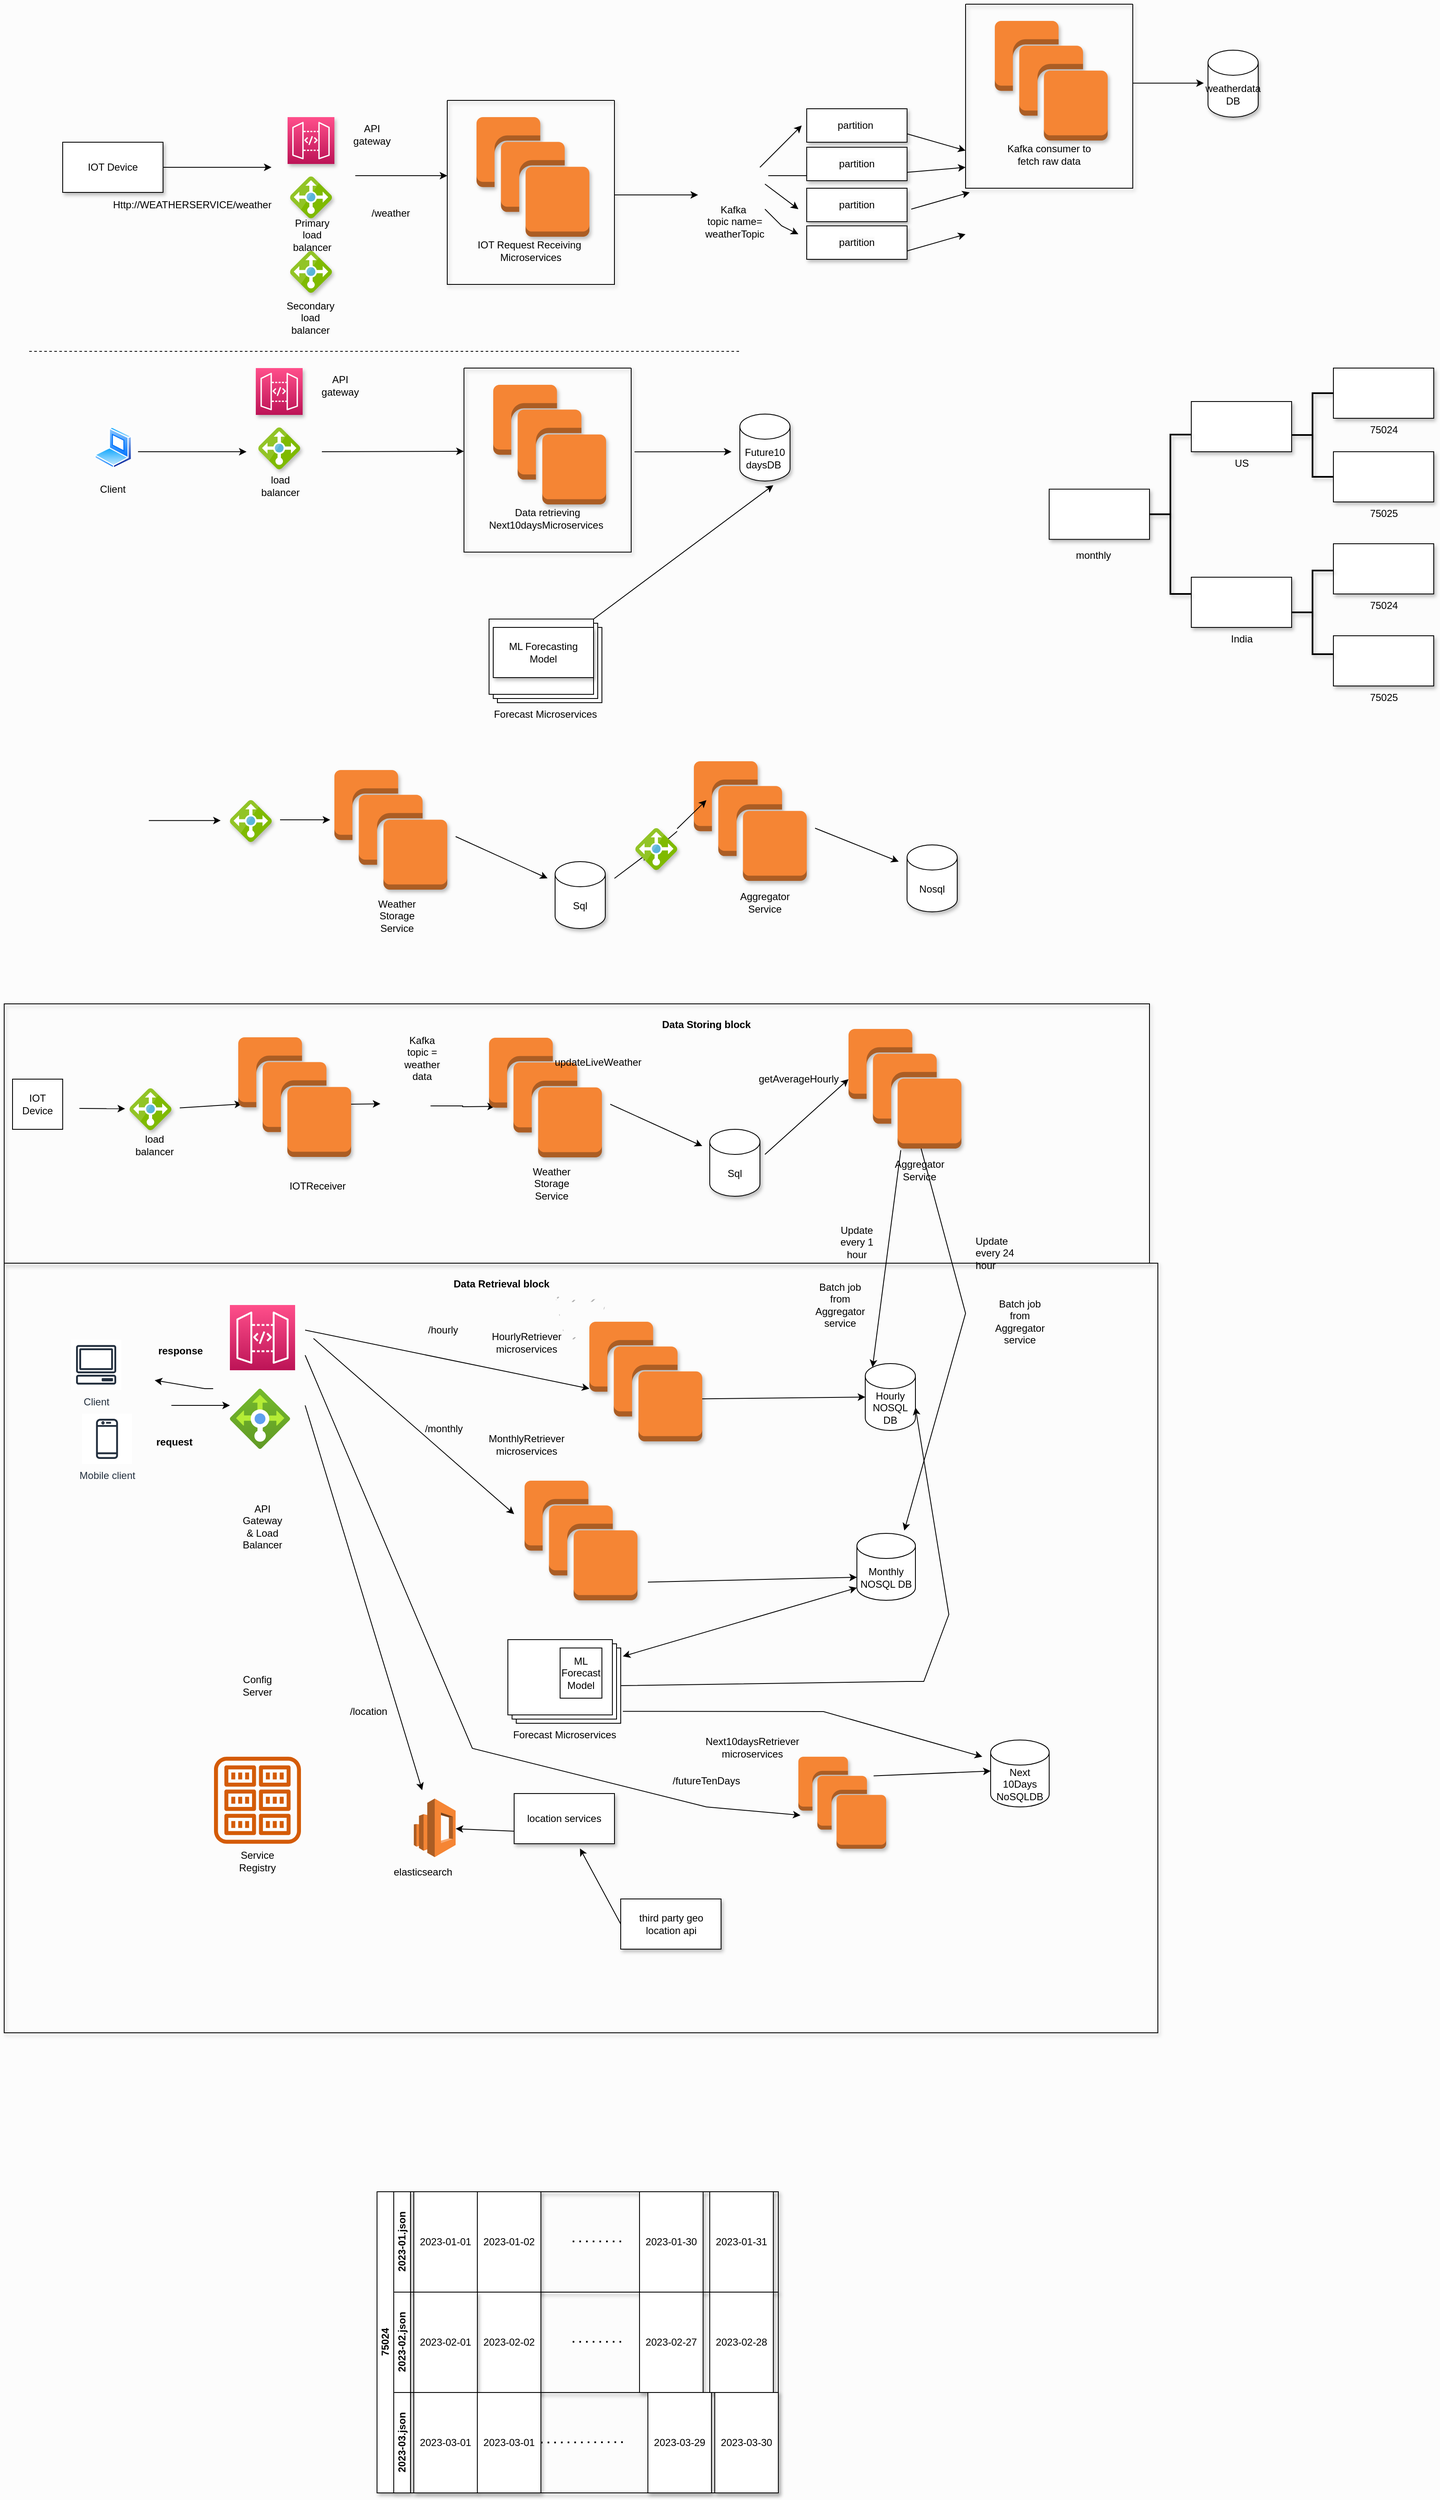 <mxfile version="20.8.5" type="github">
  <diagram id="Kw15r4TOTY1G-d9ZtBIo" name="Page-1">
    <mxGraphModel dx="2761" dy="3425" grid="1" gridSize="10" guides="1" tooltips="1" connect="1" arrows="1" fold="1" page="1" pageScale="1" pageWidth="850" pageHeight="1100" background="#fcfcfc" math="0" shadow="0">
      <root>
        <mxCell id="0" />
        <mxCell id="1" parent="0" />
        <mxCell id="KuOpHxnXDrvOaoRnEafy-1" value="IOT Device" style="rounded=0;whiteSpace=wrap;html=1;" parent="1" vertex="1">
          <mxGeometry x="-110" y="70" width="60" height="60" as="geometry" />
        </mxCell>
        <mxCell id="KuOpHxnXDrvOaoRnEafy-50" value="" style="endArrow=classic;html=1;rounded=0;" parent="1" edge="1">
          <mxGeometry width="50" height="50" relative="1" as="geometry">
            <mxPoint x="290" y="100" as="sourcePoint" />
            <mxPoint x="330" y="99.5" as="targetPoint" />
          </mxGeometry>
        </mxCell>
        <mxCell id="KuOpHxnXDrvOaoRnEafy-248" style="edgeStyle=orthogonalEdgeStyle;rounded=0;orthogonalLoop=1;jettySize=auto;html=1;exitX=1;exitY=0.5;exitDx=0;exitDy=0;entryX=-0.033;entryY=0.51;entryDx=0;entryDy=0;entryPerimeter=0;" parent="1" source="KuOpHxnXDrvOaoRnEafy-244" edge="1">
          <mxGeometry relative="1" as="geometry">
            <mxPoint x="467.03" y="102.5" as="targetPoint" />
          </mxGeometry>
        </mxCell>
        <mxCell id="KuOpHxnXDrvOaoRnEafy-244" value="" style="shape=image;verticalLabelPosition=bottom;verticalAlign=top;imageAspect=0;image=https://upload.wikimedia.org/wikipedia/commons/0/0a/Apache_kafka-icon.svg" parent="1" vertex="1">
          <mxGeometry x="326" y="70" width="64" height="64" as="geometry" />
        </mxCell>
        <mxCell id="KuOpHxnXDrvOaoRnEafy-262" value="Kafka topic = weather data" style="text;strokeColor=none;align=center;fillColor=none;html=1;verticalAlign=middle;whiteSpace=wrap;rounded=0;" parent="1" vertex="1">
          <mxGeometry x="350" y="30" width="60" height="30" as="geometry" />
        </mxCell>
        <mxCell id="KuOpHxnXDrvOaoRnEafy-266" value="" style="sketch=0;outlineConnect=0;fontColor=#232F3E;gradientColor=none;fillColor=#D45B07;strokeColor=none;dashed=0;verticalLabelPosition=bottom;verticalAlign=top;align=center;html=1;fontSize=12;fontStyle=0;aspect=fixed;pointerEvents=1;shape=mxgraph.aws4.registry;" parent="1" vertex="1">
          <mxGeometry x="131" y="880" width="104" height="104" as="geometry" />
        </mxCell>
        <mxCell id="KuOpHxnXDrvOaoRnEafy-269" value="Service Registry" style="text;strokeColor=none;align=center;fillColor=none;html=1;verticalAlign=middle;whiteSpace=wrap;rounded=0;" parent="1" vertex="1">
          <mxGeometry x="153" y="990" width="60" height="30" as="geometry" />
        </mxCell>
        <mxCell id="KuOpHxnXDrvOaoRnEafy-270" value="Forecast Microservices" style="verticalLabelPosition=bottom;verticalAlign=top;html=1;shape=mxgraph.basic.layered_rect;dx=10;outlineConnect=0;whiteSpace=wrap;" parent="1" vertex="1">
          <mxGeometry x="482.5" y="740" width="135" height="100" as="geometry" />
        </mxCell>
        <mxCell id="XCIv-vj_64Qr0VUHYi34-30" style="edgeStyle=orthogonalEdgeStyle;rounded=0;orthogonalLoop=1;jettySize=auto;html=1;" edge="1" parent="1">
          <mxGeometry relative="1" as="geometry">
            <mxPoint x="940" y="270" as="targetPoint" />
            <mxPoint x="940" y="270" as="sourcePoint" />
          </mxGeometry>
        </mxCell>
        <mxCell id="KuOpHxnXDrvOaoRnEafy-276" value="ML Forecast Model" style="rounded=0;whiteSpace=wrap;html=1;" parent="1" vertex="1">
          <mxGeometry x="545" y="750" width="50" height="60" as="geometry" />
        </mxCell>
        <mxCell id="KuOpHxnXDrvOaoRnEafy-382" value="" style="outlineConnect=0;dashed=0;verticalLabelPosition=bottom;verticalAlign=top;align=center;html=1;shape=mxgraph.aws3.elasticsearch_service;fillColor=#F58534;gradientColor=none;" parent="1" vertex="1">
          <mxGeometry x="370" y="930" width="50" height="70" as="geometry" />
        </mxCell>
        <mxCell id="KuOpHxnXDrvOaoRnEafy-383" value="elasticsearch" style="text;html=1;strokeColor=none;fillColor=none;align=center;verticalAlign=middle;whiteSpace=wrap;rounded=0;" parent="1" vertex="1">
          <mxGeometry x="326" y="1000" width="110" height="35.5" as="geometry" />
        </mxCell>
        <mxCell id="XCIv-vj_64Qr0VUHYi34-4" value="" style="endArrow=classic;html=1;rounded=0;exitX=0;exitY=0.75;exitDx=0;exitDy=0;" edge="1" parent="1" source="XCIv-vj_64Qr0VUHYi34-163" target="KuOpHxnXDrvOaoRnEafy-382">
          <mxGeometry width="50" height="50" relative="1" as="geometry">
            <mxPoint x="860" y="670" as="sourcePoint" />
            <mxPoint x="570" y="470" as="targetPoint" />
          </mxGeometry>
        </mxCell>
        <mxCell id="XCIv-vj_64Qr0VUHYi34-10" value="Mobile client" style="sketch=0;outlineConnect=0;fontColor=#232F3E;gradientColor=none;strokeColor=#232F3E;fillColor=#ffffff;dashed=0;verticalLabelPosition=bottom;verticalAlign=top;align=center;html=1;fontSize=12;fontStyle=0;aspect=fixed;shape=mxgraph.aws4.resourceIcon;resIcon=mxgraph.aws4.mobile_client;" vertex="1" parent="1">
          <mxGeometry x="-27" y="470" width="60" height="60" as="geometry" />
        </mxCell>
        <mxCell id="XCIv-vj_64Qr0VUHYi34-11" value="Client" style="sketch=0;outlineConnect=0;fontColor=#232F3E;gradientColor=none;strokeColor=#232F3E;fillColor=#ffffff;dashed=0;verticalLabelPosition=bottom;verticalAlign=top;align=center;html=1;fontSize=12;fontStyle=0;aspect=fixed;shape=mxgraph.aws4.resourceIcon;resIcon=mxgraph.aws4.client;" vertex="1" parent="1">
          <mxGeometry x="-40" y="381.5" width="60" height="60" as="geometry" />
        </mxCell>
        <mxCell id="XCIv-vj_64Qr0VUHYi34-14" value="" style="endArrow=classic;html=1;rounded=0;" edge="1" parent="1">
          <mxGeometry width="50" height="50" relative="1" as="geometry">
            <mxPoint x="80" y="460" as="sourcePoint" />
            <mxPoint x="150" y="460" as="targetPoint" />
            <Array as="points" />
          </mxGeometry>
        </mxCell>
        <mxCell id="XCIv-vj_64Qr0VUHYi34-21" value="" style="group" vertex="1" connectable="0" parent="1">
          <mxGeometry x="150" y="340" width="78" height="320" as="geometry" />
        </mxCell>
        <mxCell id="XCIv-vj_64Qr0VUHYi34-15" value="" style="group" vertex="1" connectable="0" parent="XCIv-vj_64Qr0VUHYi34-21">
          <mxGeometry width="78" height="172" as="geometry" />
        </mxCell>
        <mxCell id="KuOpHxnXDrvOaoRnEafy-257" value="" style="aspect=fixed;html=1;points=[];align=center;image;fontSize=12;image=img/lib/azure2/networking/Load_Balancers.svg;" parent="XCIv-vj_64Qr0VUHYi34-15" vertex="1">
          <mxGeometry y="100" width="72" height="72" as="geometry" />
        </mxCell>
        <mxCell id="KuOpHxnXDrvOaoRnEafy-281" value="" style="sketch=0;points=[[0,0,0],[0.25,0,0],[0.5,0,0],[0.75,0,0],[1,0,0],[0,1,0],[0.25,1,0],[0.5,1,0],[0.75,1,0],[1,1,0],[0,0.25,0],[0,0.5,0],[0,0.75,0],[1,0.25,0],[1,0.5,0],[1,0.75,0]];outlineConnect=0;fontColor=#232F3E;gradientColor=#FF4F8B;gradientDirection=north;fillColor=#BC1356;strokeColor=#ffffff;dashed=0;verticalLabelPosition=bottom;verticalAlign=top;align=center;html=1;fontSize=12;fontStyle=0;aspect=fixed;shape=mxgraph.aws4.resourceIcon;resIcon=mxgraph.aws4.api_gateway;" parent="XCIv-vj_64Qr0VUHYi34-15" vertex="1">
          <mxGeometry width="78" height="78" as="geometry" />
        </mxCell>
        <mxCell id="XCIv-vj_64Qr0VUHYi34-18" value="API Gateway &amp;amp; Load Balancer" style="text;html=1;strokeColor=none;fillColor=none;align=center;verticalAlign=middle;whiteSpace=wrap;rounded=0;fillStyle=hatch;opacity=0;" vertex="1" parent="XCIv-vj_64Qr0VUHYi34-21">
          <mxGeometry x="9" y="210" width="60" height="110" as="geometry" />
        </mxCell>
        <mxCell id="XCIv-vj_64Qr0VUHYi34-24" value="" style="group" vertex="1" connectable="0" parent="1">
          <mxGeometry x="138" y="690" width="90" height="120" as="geometry" />
        </mxCell>
        <mxCell id="KuOpHxnXDrvOaoRnEafy-264" value="" style="shape=image;html=1;verticalAlign=top;verticalLabelPosition=bottom;labelBackgroundColor=#ffffff;imageAspect=0;aspect=fixed;image=https://cdn2.iconfinder.com/data/icons/gnomeicontheme/48x48/apps/gnome-server-config.png" parent="XCIv-vj_64Qr0VUHYi34-24" vertex="1">
          <mxGeometry width="90" height="90" as="geometry" />
        </mxCell>
        <mxCell id="KuOpHxnXDrvOaoRnEafy-265" value="Config Server" style="text;strokeColor=none;align=center;fillColor=none;html=1;verticalAlign=middle;whiteSpace=wrap;rounded=0;" parent="XCIv-vj_64Qr0VUHYi34-24" vertex="1">
          <mxGeometry x="15" y="90" width="60" height="30" as="geometry" />
        </mxCell>
        <mxCell id="XCIv-vj_64Qr0VUHYi34-31" value="" style="endArrow=classic;html=1;rounded=0;exitX=0;exitY=0;exitDx=5;exitDy=65;exitPerimeter=0;entryX=0.145;entryY=0;entryDx=0;entryDy=4.35;entryPerimeter=0;" edge="1" parent="1" target="XCIv-vj_64Qr0VUHYi34-191">
          <mxGeometry width="50" height="50" relative="1" as="geometry">
            <mxPoint x="952.5" y="155" as="sourcePoint" />
            <mxPoint x="887.5" y="410" as="targetPoint" />
            <Array as="points" />
          </mxGeometry>
        </mxCell>
        <mxCell id="XCIv-vj_64Qr0VUHYi34-32" value="" style="endArrow=classic;html=1;rounded=0;entryX=0;entryY=0.5;entryDx=0;entryDy=0;entryPerimeter=0;exitX=0;exitY=0;exitDx=100;exitDy=22.5;exitPerimeter=0;" edge="1" parent="1">
          <mxGeometry width="50" height="50" relative="1" as="geometry">
            <mxPoint x="685" y="452.5" as="sourcePoint" />
            <mxPoint x="910" y="450" as="targetPoint" />
            <Array as="points" />
          </mxGeometry>
        </mxCell>
        <mxCell id="XCIv-vj_64Qr0VUHYi34-39" value="" style="endArrow=classic;html=1;rounded=0;" edge="1" parent="1">
          <mxGeometry width="50" height="50" relative="1" as="geometry">
            <mxPoint x="240" y="370" as="sourcePoint" />
            <mxPoint x="580" y="440" as="targetPoint" />
          </mxGeometry>
        </mxCell>
        <mxCell id="XCIv-vj_64Qr0VUHYi34-41" value="" style="endArrow=classic;html=1;rounded=0;" edge="1" parent="1">
          <mxGeometry width="50" height="50" relative="1" as="geometry">
            <mxPoint x="240" y="460" as="sourcePoint" />
            <mxPoint x="380" y="920" as="targetPoint" />
          </mxGeometry>
        </mxCell>
        <mxCell id="XCIv-vj_64Qr0VUHYi34-47" value="" style="outlineConnect=0;dashed=0;verticalLabelPosition=bottom;verticalAlign=top;align=center;html=1;shape=mxgraph.aws3.bucket;fillColor=#E05243;gradientColor=none;fillStyle=hatch;opacity=0;" vertex="1" parent="1">
          <mxGeometry x="540" y="320" width="60" height="61.5" as="geometry" />
        </mxCell>
        <mxCell id="XCIv-vj_64Qr0VUHYi34-54" value="IOT Device" style="rounded=0;whiteSpace=wrap;html=1;shadow=1;sketch=0;fillStyle=solid;" vertex="1" parent="1">
          <mxGeometry x="-50" y="-1050" width="120" height="60" as="geometry" />
        </mxCell>
        <mxCell id="XCIv-vj_64Qr0VUHYi34-55" value="" style="endArrow=classic;html=1;rounded=0;exitX=1;exitY=0.5;exitDx=0;exitDy=0;entryX=0.333;entryY=0.087;entryDx=0;entryDy=0;entryPerimeter=0;" edge="1" parent="1" source="XCIv-vj_64Qr0VUHYi34-54">
          <mxGeometry width="50" height="50" relative="1" as="geometry">
            <mxPoint x="480" y="-740" as="sourcePoint" />
            <mxPoint x="199.77" y="-1019.97" as="targetPoint" />
          </mxGeometry>
        </mxCell>
        <mxCell id="XCIv-vj_64Qr0VUHYi34-63" value="" style="endArrow=classic;html=1;rounded=0;" edge="1" parent="1">
          <mxGeometry width="50" height="50" relative="1" as="geometry">
            <mxPoint x="300" y="-1010" as="sourcePoint" />
            <mxPoint x="410" y="-1010" as="targetPoint" />
            <Array as="points" />
          </mxGeometry>
        </mxCell>
        <mxCell id="XCIv-vj_64Qr0VUHYi34-66" value="" style="swimlane;startSize=0;shadow=1;sketch=0;fillStyle=solid;fillColor=#FFFFFF;" vertex="1" parent="1">
          <mxGeometry x="410" y="-1100" width="200" height="220" as="geometry">
            <mxRectangle x="410" y="-1100" width="50" height="40" as="alternateBounds" />
          </mxGeometry>
        </mxCell>
        <mxCell id="XCIv-vj_64Qr0VUHYi34-72" value="" style="outlineConnect=0;dashed=0;verticalLabelPosition=bottom;verticalAlign=top;align=center;html=1;shape=mxgraph.aws3.instances;fillColor=#F58534;gradientColor=none;shadow=1;sketch=0;fillStyle=solid;" vertex="1" parent="XCIv-vj_64Qr0VUHYi34-66">
          <mxGeometry x="35" y="20" width="135" height="143" as="geometry" />
        </mxCell>
        <mxCell id="XCIv-vj_64Qr0VUHYi34-73" value="IOT Request Receiving&amp;nbsp;&lt;br&gt;Microservices" style="text;html=1;strokeColor=none;fillColor=none;align=center;verticalAlign=middle;whiteSpace=wrap;rounded=0;shadow=1;sketch=0;fillStyle=solid;" vertex="1" parent="XCIv-vj_64Qr0VUHYi34-66">
          <mxGeometry x="35" y="140" width="130" height="80" as="geometry" />
        </mxCell>
        <mxCell id="XCIv-vj_64Qr0VUHYi34-69" value="Http://WEATHERSERVICE/weather" style="text;html=1;strokeColor=none;fillColor=none;align=center;verticalAlign=middle;whiteSpace=wrap;rounded=0;shadow=1;sketch=0;fillStyle=solid;" vertex="1" parent="1">
          <mxGeometry x="10" y="-990" width="190" height="30" as="geometry" />
        </mxCell>
        <mxCell id="XCIv-vj_64Qr0VUHYi34-70" value="/weather" style="text;html=1;strokeColor=none;fillColor=none;align=center;verticalAlign=middle;whiteSpace=wrap;rounded=0;shadow=1;sketch=0;fillStyle=solid;" vertex="1" parent="1">
          <mxGeometry x="275" y="-980" width="135" height="30" as="geometry" />
        </mxCell>
        <mxCell id="XCIv-vj_64Qr0VUHYi34-71" value="" style="endArrow=none;dashed=1;html=1;rounded=0;" edge="1" parent="1">
          <mxGeometry width="50" height="50" relative="1" as="geometry">
            <mxPoint x="-90" y="-800" as="sourcePoint" />
            <mxPoint x="760" y="-800" as="targetPoint" />
          </mxGeometry>
        </mxCell>
        <mxCell id="XCIv-vj_64Qr0VUHYi34-74" value="" style="aspect=fixed;perimeter=ellipsePerimeter;html=1;align=center;shadow=0;dashed=0;spacingTop=3;image;image=img/lib/active_directory/laptop_client.svg;sketch=0;fillStyle=solid;fillColor=#FFFFFF;" vertex="1" parent="1">
          <mxGeometry x="-12" y="-710" width="45" height="50" as="geometry" />
        </mxCell>
        <mxCell id="XCIv-vj_64Qr0VUHYi34-75" value="Client" style="text;html=1;strokeColor=none;fillColor=none;align=center;verticalAlign=middle;whiteSpace=wrap;rounded=0;shadow=1;sketch=0;fillStyle=solid;" vertex="1" parent="1">
          <mxGeometry x="-20" y="-650" width="60" height="30" as="geometry" />
        </mxCell>
        <mxCell id="XCIv-vj_64Qr0VUHYi34-76" value="" style="endArrow=classic;html=1;rounded=0;exitX=1;exitY=0.5;exitDx=0;exitDy=0;entryX=0.333;entryY=0.087;entryDx=0;entryDy=0;entryPerimeter=0;" edge="1" parent="1">
          <mxGeometry width="50" height="50" relative="1" as="geometry">
            <mxPoint x="40.11" y="-680" as="sourcePoint" />
            <mxPoint x="169.88" y="-679.97" as="targetPoint" />
          </mxGeometry>
        </mxCell>
        <mxCell id="XCIv-vj_64Qr0VUHYi34-78" value="" style="endArrow=classic;html=1;rounded=0;entryX=0.333;entryY=0.087;entryDx=0;entryDy=0;entryPerimeter=0;" edge="1" parent="1">
          <mxGeometry width="50" height="50" relative="1" as="geometry">
            <mxPoint x="260" y="-680" as="sourcePoint" />
            <mxPoint x="429.77" y="-680.47" as="targetPoint" />
          </mxGeometry>
        </mxCell>
        <mxCell id="XCIv-vj_64Qr0VUHYi34-79" value="" style="shape=image;verticalLabelPosition=bottom;verticalAlign=top;imageAspect=0;image=https://upload.wikimedia.org/wikipedia/commons/0/0a/Apache_kafka-icon.svg;shadow=1;sketch=0;fillStyle=solid;fillColor=#FFFFFF;" vertex="1" parent="1">
          <mxGeometry x="720" y="-1044" width="64" height="64" as="geometry" />
        </mxCell>
        <mxCell id="XCIv-vj_64Qr0VUHYi34-80" value="" style="endArrow=classic;html=1;rounded=0;" edge="1" parent="1">
          <mxGeometry width="50" height="50" relative="1" as="geometry">
            <mxPoint x="610" y="-987" as="sourcePoint" />
            <mxPoint x="710" y="-987" as="targetPoint" />
          </mxGeometry>
        </mxCell>
        <mxCell id="XCIv-vj_64Qr0VUHYi34-81" value="Kafka&amp;nbsp;&lt;br&gt;topic name= weatherTopic" style="text;html=1;strokeColor=none;fillColor=none;align=center;verticalAlign=middle;whiteSpace=wrap;rounded=0;shadow=1;sketch=0;fillStyle=solid;" vertex="1" parent="1">
          <mxGeometry x="724" y="-970" width="60" height="30" as="geometry" />
        </mxCell>
        <mxCell id="XCIv-vj_64Qr0VUHYi34-82" value="" style="endArrow=classic;html=1;rounded=0;" edge="1" parent="1">
          <mxGeometry width="50" height="50" relative="1" as="geometry">
            <mxPoint x="784" y="-1020" as="sourcePoint" />
            <mxPoint x="834" y="-1070" as="targetPoint" />
          </mxGeometry>
        </mxCell>
        <mxCell id="XCIv-vj_64Qr0VUHYi34-84" value="" style="endArrow=classic;html=1;rounded=0;" edge="1" parent="1">
          <mxGeometry width="50" height="50" relative="1" as="geometry">
            <mxPoint x="794" y="-1010" as="sourcePoint" />
            <mxPoint x="850" y="-1010" as="targetPoint" />
          </mxGeometry>
        </mxCell>
        <mxCell id="XCIv-vj_64Qr0VUHYi34-85" value="" style="endArrow=classic;html=1;rounded=0;" edge="1" parent="1">
          <mxGeometry width="50" height="50" relative="1" as="geometry">
            <mxPoint x="790" y="-1000" as="sourcePoint" />
            <mxPoint x="830" y="-970" as="targetPoint" />
          </mxGeometry>
        </mxCell>
        <mxCell id="XCIv-vj_64Qr0VUHYi34-86" value="" style="endArrow=classic;html=1;rounded=0;" edge="1" parent="1">
          <mxGeometry width="50" height="50" relative="1" as="geometry">
            <mxPoint x="790" y="-970" as="sourcePoint" />
            <mxPoint x="830" y="-940" as="targetPoint" />
            <Array as="points">
              <mxPoint x="810" y="-950" />
            </Array>
          </mxGeometry>
        </mxCell>
        <mxCell id="XCIv-vj_64Qr0VUHYi34-87" value="partition&amp;nbsp;" style="rounded=0;whiteSpace=wrap;html=1;shadow=1;sketch=0;fillStyle=solid;fillColor=#FFFFFF;" vertex="1" parent="1">
          <mxGeometry x="840" y="-1090" width="120" height="40" as="geometry" />
        </mxCell>
        <mxCell id="XCIv-vj_64Qr0VUHYi34-88" value="&lt;meta charset=&quot;utf-8&quot;&gt;&lt;span style=&quot;color: rgb(0, 0, 0); font-family: Helvetica; font-size: 12px; font-style: normal; font-variant-ligatures: normal; font-variant-caps: normal; font-weight: 400; letter-spacing: normal; orphans: 2; text-align: center; text-indent: 0px; text-transform: none; widows: 2; word-spacing: 0px; -webkit-text-stroke-width: 0px; background-color: rgb(251, 251, 251); text-decoration-thickness: initial; text-decoration-style: initial; text-decoration-color: initial; float: none; display: inline !important;&quot;&gt;partition&lt;/span&gt;" style="rounded=0;whiteSpace=wrap;html=1;shadow=1;sketch=0;fillStyle=solid;fillColor=#FFFFFF;" vertex="1" parent="1">
          <mxGeometry x="840" y="-1044" width="120" height="40" as="geometry" />
        </mxCell>
        <mxCell id="XCIv-vj_64Qr0VUHYi34-89" value="&lt;meta charset=&quot;utf-8&quot;&gt;&lt;span style=&quot;color: rgb(0, 0, 0); font-family: Helvetica; font-size: 12px; font-style: normal; font-variant-ligatures: normal; font-variant-caps: normal; font-weight: 400; letter-spacing: normal; orphans: 2; text-align: center; text-indent: 0px; text-transform: none; widows: 2; word-spacing: 0px; -webkit-text-stroke-width: 0px; background-color: rgb(251, 251, 251); text-decoration-thickness: initial; text-decoration-style: initial; text-decoration-color: initial; float: none; display: inline !important;&quot;&gt;partition&lt;/span&gt;" style="rounded=0;whiteSpace=wrap;html=1;shadow=1;sketch=0;fillStyle=solid;fillColor=#FFFFFF;" vertex="1" parent="1">
          <mxGeometry x="840" y="-995" width="120" height="40" as="geometry" />
        </mxCell>
        <mxCell id="XCIv-vj_64Qr0VUHYi34-90" value="&lt;meta charset=&quot;utf-8&quot;&gt;&lt;span style=&quot;color: rgb(0, 0, 0); font-family: Helvetica; font-size: 12px; font-style: normal; font-variant-ligatures: normal; font-variant-caps: normal; font-weight: 400; letter-spacing: normal; orphans: 2; text-align: center; text-indent: 0px; text-transform: none; widows: 2; word-spacing: 0px; -webkit-text-stroke-width: 0px; background-color: rgb(251, 251, 251); text-decoration-thickness: initial; text-decoration-style: initial; text-decoration-color: initial; float: none; display: inline !important;&quot;&gt;partition&lt;/span&gt;" style="rounded=0;whiteSpace=wrap;html=1;shadow=1;sketch=0;fillStyle=solid;fillColor=#FFFFFF;" vertex="1" parent="1">
          <mxGeometry x="840" y="-950" width="120" height="40" as="geometry" />
        </mxCell>
        <mxCell id="XCIv-vj_64Qr0VUHYi34-91" value="" style="endArrow=classic;html=1;rounded=0;" edge="1" parent="1">
          <mxGeometry width="50" height="50" relative="1" as="geometry">
            <mxPoint x="960" y="-1060" as="sourcePoint" />
            <mxPoint x="1030" y="-1040" as="targetPoint" />
          </mxGeometry>
        </mxCell>
        <mxCell id="XCIv-vj_64Qr0VUHYi34-92" value="" style="endArrow=classic;html=1;rounded=0;" edge="1" parent="1">
          <mxGeometry width="50" height="50" relative="1" as="geometry">
            <mxPoint x="960" y="-920" as="sourcePoint" />
            <mxPoint x="1030" y="-940" as="targetPoint" />
          </mxGeometry>
        </mxCell>
        <mxCell id="XCIv-vj_64Qr0VUHYi34-93" value="" style="endArrow=classic;html=1;rounded=0;" edge="1" parent="1">
          <mxGeometry width="50" height="50" relative="1" as="geometry">
            <mxPoint x="965" y="-970" as="sourcePoint" />
            <mxPoint x="1035" y="-990" as="targetPoint" />
          </mxGeometry>
        </mxCell>
        <mxCell id="XCIv-vj_64Qr0VUHYi34-94" value="" style="endArrow=classic;html=1;rounded=0;" edge="1" parent="1">
          <mxGeometry width="50" height="50" relative="1" as="geometry">
            <mxPoint x="960" y="-1014" as="sourcePoint" />
            <mxPoint x="1030" y="-1020" as="targetPoint" />
          </mxGeometry>
        </mxCell>
        <mxCell id="XCIv-vj_64Qr0VUHYi34-96" value="" style="endArrow=classic;html=1;rounded=0;" edge="1" parent="1">
          <mxGeometry width="50" height="50" relative="1" as="geometry">
            <mxPoint x="1230" y="-1120.67" as="sourcePoint" />
            <mxPoint x="1315" y="-1120.67" as="targetPoint" />
          </mxGeometry>
        </mxCell>
        <mxCell id="XCIv-vj_64Qr0VUHYi34-97" value="weatherdata DB" style="shape=cylinder3;whiteSpace=wrap;html=1;boundedLbl=1;backgroundOutline=1;size=15;shadow=1;sketch=0;fillStyle=solid;fillColor=#FFFFFF;" vertex="1" parent="1">
          <mxGeometry x="1320" y="-1160" width="60" height="80" as="geometry" />
        </mxCell>
        <mxCell id="XCIv-vj_64Qr0VUHYi34-99" value="" style="swimlane;startSize=0;shadow=1;sketch=0;fillStyle=solid;fillColor=#FFFFFF;" vertex="1" parent="1">
          <mxGeometry x="1030" y="-1215" width="200" height="220" as="geometry">
            <mxRectangle x="410" y="-1100" width="50" height="40" as="alternateBounds" />
          </mxGeometry>
        </mxCell>
        <mxCell id="XCIv-vj_64Qr0VUHYi34-100" value="" style="outlineConnect=0;dashed=0;verticalLabelPosition=bottom;verticalAlign=top;align=center;html=1;shape=mxgraph.aws3.instances;fillColor=#F58534;gradientColor=none;shadow=1;sketch=0;fillStyle=solid;" vertex="1" parent="XCIv-vj_64Qr0VUHYi34-99">
          <mxGeometry x="35" y="20" width="135" height="143" as="geometry" />
        </mxCell>
        <mxCell id="XCIv-vj_64Qr0VUHYi34-101" value="Kafka consumer to fetch raw data" style="text;html=1;strokeColor=none;fillColor=none;align=center;verticalAlign=middle;whiteSpace=wrap;rounded=0;shadow=1;sketch=0;fillStyle=solid;" vertex="1" parent="XCIv-vj_64Qr0VUHYi34-99">
          <mxGeometry x="35" y="140" width="130" height="80" as="geometry" />
        </mxCell>
        <mxCell id="XCIv-vj_64Qr0VUHYi34-106" value="" style="swimlane;startSize=0;shadow=1;sketch=0;fillStyle=solid;fillColor=#FFFFFF;" vertex="1" parent="1">
          <mxGeometry x="430" y="-780" width="200" height="220" as="geometry">
            <mxRectangle x="410" y="-1100" width="50" height="40" as="alternateBounds" />
          </mxGeometry>
        </mxCell>
        <mxCell id="XCIv-vj_64Qr0VUHYi34-107" value="" style="outlineConnect=0;dashed=0;verticalLabelPosition=bottom;verticalAlign=top;align=center;html=1;shape=mxgraph.aws3.instances;fillColor=#F58534;gradientColor=none;shadow=1;sketch=0;fillStyle=solid;" vertex="1" parent="XCIv-vj_64Qr0VUHYi34-106">
          <mxGeometry x="35" y="20" width="135" height="143" as="geometry" />
        </mxCell>
        <mxCell id="XCIv-vj_64Qr0VUHYi34-108" value="Data retrieving Next10daysMicroservices&amp;nbsp;" style="text;html=1;strokeColor=none;fillColor=none;align=center;verticalAlign=middle;whiteSpace=wrap;rounded=0;shadow=1;sketch=0;fillStyle=solid;" vertex="1" parent="XCIv-vj_64Qr0VUHYi34-106">
          <mxGeometry x="35" y="140" width="130" height="80" as="geometry" />
        </mxCell>
        <mxCell id="XCIv-vj_64Qr0VUHYi34-120" value="" style="group" vertex="1" connectable="0" parent="1">
          <mxGeometry x="218" y="-1080" width="132" height="259" as="geometry" />
        </mxCell>
        <mxCell id="XCIv-vj_64Qr0VUHYi34-114" value="" style="sketch=0;aspect=fixed;html=1;points=[];align=center;image;fontSize=12;image=img/lib/mscae/Load_Balancer_feature.svg;shadow=1;fillStyle=solid;fillColor=#FFFFFF;" vertex="1" parent="XCIv-vj_64Qr0VUHYi34-120">
          <mxGeometry x="4" y="71" width="50" height="50" as="geometry" />
        </mxCell>
        <mxCell id="XCIv-vj_64Qr0VUHYi34-115" value="" style="sketch=0;aspect=fixed;html=1;points=[];align=center;image;fontSize=12;image=img/lib/mscae/Load_Balancer_feature.svg;shadow=1;fillStyle=solid;fillColor=#FFFFFF;" vertex="1" parent="XCIv-vj_64Qr0VUHYi34-120">
          <mxGeometry x="4" y="160" width="50" height="50" as="geometry" />
        </mxCell>
        <mxCell id="XCIv-vj_64Qr0VUHYi34-116" value="Primary load balancer" style="text;html=1;strokeColor=none;fillColor=none;align=center;verticalAlign=middle;whiteSpace=wrap;rounded=0;shadow=1;sketch=0;fillStyle=solid;" vertex="1" parent="XCIv-vj_64Qr0VUHYi34-120">
          <mxGeometry x="2" y="121" width="57" height="39" as="geometry" />
        </mxCell>
        <mxCell id="XCIv-vj_64Qr0VUHYi34-117" value="Secondary load balancer" style="text;html=1;strokeColor=none;fillColor=none;align=center;verticalAlign=middle;whiteSpace=wrap;rounded=0;shadow=1;sketch=0;fillStyle=solid;" vertex="1" parent="XCIv-vj_64Qr0VUHYi34-120">
          <mxGeometry y="220" width="57" height="39" as="geometry" />
        </mxCell>
        <mxCell id="XCIv-vj_64Qr0VUHYi34-118" value="" style="sketch=0;points=[[0,0,0],[0.25,0,0],[0.5,0,0],[0.75,0,0],[1,0,0],[0,1,0],[0.25,1,0],[0.5,1,0],[0.75,1,0],[1,1,0],[0,0.25,0],[0,0.5,0],[0,0.75,0],[1,0.25,0],[1,0.5,0],[1,0.75,0]];outlineConnect=0;fontColor=#232F3E;gradientColor=#FF4F8B;gradientDirection=north;fillColor=#BC1356;strokeColor=#ffffff;dashed=0;verticalLabelPosition=bottom;verticalAlign=top;align=center;html=1;fontSize=12;fontStyle=0;aspect=fixed;shape=mxgraph.aws4.resourceIcon;resIcon=mxgraph.aws4.api_gateway;shadow=1;fillStyle=solid;" vertex="1" parent="XCIv-vj_64Qr0VUHYi34-120">
          <mxGeometry x="1" width="56" height="56" as="geometry" />
        </mxCell>
        <mxCell id="XCIv-vj_64Qr0VUHYi34-119" value="API gateway" style="text;html=1;strokeColor=none;fillColor=none;align=center;verticalAlign=middle;whiteSpace=wrap;rounded=0;shadow=1;sketch=0;fillStyle=solid;" vertex="1" parent="XCIv-vj_64Qr0VUHYi34-120">
          <mxGeometry x="72" y="6" width="60" height="30" as="geometry" />
        </mxCell>
        <mxCell id="XCIv-vj_64Qr0VUHYi34-122" value="" style="group" vertex="1" connectable="0" parent="1">
          <mxGeometry x="180" y="-780" width="132" height="259" as="geometry" />
        </mxCell>
        <mxCell id="XCIv-vj_64Qr0VUHYi34-123" value="" style="sketch=0;aspect=fixed;html=1;points=[];align=center;image;fontSize=12;image=img/lib/mscae/Load_Balancer_feature.svg;shadow=1;fillStyle=solid;fillColor=#FFFFFF;" vertex="1" parent="XCIv-vj_64Qr0VUHYi34-122">
          <mxGeometry x="4" y="71" width="50" height="50" as="geometry" />
        </mxCell>
        <mxCell id="XCIv-vj_64Qr0VUHYi34-125" value="load balancer" style="text;html=1;strokeColor=none;fillColor=none;align=center;verticalAlign=middle;whiteSpace=wrap;rounded=0;shadow=1;sketch=0;fillStyle=solid;" vertex="1" parent="XCIv-vj_64Qr0VUHYi34-122">
          <mxGeometry x="2" y="121" width="57" height="39" as="geometry" />
        </mxCell>
        <mxCell id="XCIv-vj_64Qr0VUHYi34-127" value="" style="sketch=0;points=[[0,0,0],[0.25,0,0],[0.5,0,0],[0.75,0,0],[1,0,0],[0,1,0],[0.25,1,0],[0.5,1,0],[0.75,1,0],[1,1,0],[0,0.25,0],[0,0.5,0],[0,0.75,0],[1,0.25,0],[1,0.5,0],[1,0.75,0]];outlineConnect=0;fontColor=#232F3E;gradientColor=#FF4F8B;gradientDirection=north;fillColor=#BC1356;strokeColor=#ffffff;dashed=0;verticalLabelPosition=bottom;verticalAlign=top;align=center;html=1;fontSize=12;fontStyle=0;aspect=fixed;shape=mxgraph.aws4.resourceIcon;resIcon=mxgraph.aws4.api_gateway;shadow=1;fillStyle=solid;" vertex="1" parent="XCIv-vj_64Qr0VUHYi34-122">
          <mxGeometry x="1" width="56" height="56" as="geometry" />
        </mxCell>
        <mxCell id="XCIv-vj_64Qr0VUHYi34-128" value="API gateway" style="text;html=1;strokeColor=none;fillColor=none;align=center;verticalAlign=middle;whiteSpace=wrap;rounded=0;shadow=1;sketch=0;fillStyle=solid;" vertex="1" parent="XCIv-vj_64Qr0VUHYi34-122">
          <mxGeometry x="72" y="6" width="60" height="30" as="geometry" />
        </mxCell>
        <mxCell id="XCIv-vj_64Qr0VUHYi34-130" value="" style="endArrow=classic;html=1;rounded=0;exitX=1.02;exitY=0.455;exitDx=0;exitDy=0;exitPerimeter=0;" edge="1" parent="1" source="XCIv-vj_64Qr0VUHYi34-106">
          <mxGeometry width="50" height="50" relative="1" as="geometry">
            <mxPoint x="610" y="-760" as="sourcePoint" />
            <mxPoint x="750" y="-680" as="targetPoint" />
            <Array as="points">
              <mxPoint x="720" y="-680" />
            </Array>
          </mxGeometry>
        </mxCell>
        <mxCell id="XCIv-vj_64Qr0VUHYi34-133" value="Future10 daysDB&amp;nbsp;" style="shape=cylinder3;whiteSpace=wrap;html=1;boundedLbl=1;backgroundOutline=1;size=15;shadow=1;sketch=0;fillStyle=solid;fillColor=#FFFFFF;" vertex="1" parent="1">
          <mxGeometry x="760" y="-725" width="60" height="80" as="geometry" />
        </mxCell>
        <mxCell id="XCIv-vj_64Qr0VUHYi34-145" value="US" style="verticalLabelPosition=bottom;verticalAlign=top;html=1;shape=mxgraph.basic.rect;fillColor2=none;strokeWidth=1;size=20;indent=5;shadow=1;sketch=0;fillStyle=solid;fillColor=#FFFFFF;" vertex="1" parent="1">
          <mxGeometry x="1300" y="-740" width="120" height="60" as="geometry" />
        </mxCell>
        <mxCell id="XCIv-vj_64Qr0VUHYi34-147" value="" style="sketch=0;aspect=fixed;html=1;points=[];align=center;image;fontSize=12;image=img/lib/mscae/Load_Balancer_feature.svg;shadow=1;fillStyle=solid;fillColor=#FFFFFF;" vertex="1" parent="1">
          <mxGeometry x="150" y="-263.5" width="50" height="50" as="geometry" />
        </mxCell>
        <mxCell id="XCIv-vj_64Qr0VUHYi34-158" value="" style="strokeWidth=2;html=1;shape=mxgraph.flowchart.annotation_2;align=left;labelPosition=right;pointerEvents=1;shadow=1;sketch=0;fillStyle=solid;fillColor=#FFFFFF;" vertex="1" parent="1">
          <mxGeometry x="1420" y="-750" width="50" height="100" as="geometry" />
        </mxCell>
        <mxCell id="XCIv-vj_64Qr0VUHYi34-159" value="75024" style="verticalLabelPosition=bottom;verticalAlign=top;html=1;shape=mxgraph.basic.rect;fillColor2=none;strokeWidth=1;size=20;indent=5;shadow=1;sketch=0;fillStyle=solid;fillColor=#FFFFFF;" vertex="1" parent="1">
          <mxGeometry x="1470" y="-780" width="120" height="60" as="geometry" />
        </mxCell>
        <mxCell id="XCIv-vj_64Qr0VUHYi34-160" value="75025" style="verticalLabelPosition=bottom;verticalAlign=top;html=1;shape=mxgraph.basic.rect;fillColor2=none;strokeWidth=1;size=20;indent=5;shadow=1;sketch=0;fillStyle=solid;fillColor=#FFFFFF;" vertex="1" parent="1">
          <mxGeometry x="1470" y="-680" width="120" height="60" as="geometry" />
        </mxCell>
        <mxCell id="XCIv-vj_64Qr0VUHYi34-161" value="" style="endArrow=classic;html=1;rounded=0;entryX=0.656;entryY=1.094;entryDx=0;entryDy=0;exitX=0;exitY=0.5;exitDx=0;exitDy=0;entryPerimeter=0;" edge="1" parent="1" source="XCIv-vj_64Qr0VUHYi34-162" target="XCIv-vj_64Qr0VUHYi34-163">
          <mxGeometry width="50" height="50" relative="1" as="geometry">
            <mxPoint x="1110" y="658" as="sourcePoint" />
            <mxPoint x="1010" y="665" as="targetPoint" />
            <Array as="points" />
          </mxGeometry>
        </mxCell>
        <mxCell id="XCIv-vj_64Qr0VUHYi34-162" value="third party geo location api" style="rounded=0;whiteSpace=wrap;html=1;shadow=1;sketch=0;fillStyle=solid;fillColor=#FFFFFF;" vertex="1" parent="1">
          <mxGeometry x="617.5" y="1050" width="120" height="60" as="geometry" />
        </mxCell>
        <mxCell id="XCIv-vj_64Qr0VUHYi34-163" value="location services" style="rounded=0;whiteSpace=wrap;html=1;shadow=1;sketch=0;fillStyle=solid;fillColor=#FFFFFF;" vertex="1" parent="1">
          <mxGeometry x="490" y="924" width="120" height="60" as="geometry" />
        </mxCell>
        <mxCell id="XCIv-vj_64Qr0VUHYi34-165" value="" style="shape=image;verticalLabelPosition=bottom;verticalAlign=top;imageAspect=0;image=https://upload.wikimedia.org/wikipedia/commons/0/0a/Apache_kafka-icon.svg;shadow=1;sketch=0;fillStyle=solid;fillColor=#FFFFFF;" vertex="1" parent="1">
          <mxGeometry x="-20" y="-270.5" width="64" height="64" as="geometry" />
        </mxCell>
        <mxCell id="XCIv-vj_64Qr0VUHYi34-171" value="" style="endArrow=classic;html=1;rounded=0;" edge="1" parent="1">
          <mxGeometry width="50" height="50" relative="1" as="geometry">
            <mxPoint x="610" y="-170" as="sourcePoint" />
            <mxPoint x="650" y="-200" as="targetPoint" />
          </mxGeometry>
        </mxCell>
        <mxCell id="XCIv-vj_64Qr0VUHYi34-172" value="" style="endArrow=classic;html=1;rounded=0;" edge="1" parent="1">
          <mxGeometry width="50" height="50" relative="1" as="geometry">
            <mxPoint x="53" y="-239.17" as="sourcePoint" />
            <mxPoint x="139" y="-239.17" as="targetPoint" />
          </mxGeometry>
        </mxCell>
        <mxCell id="XCIv-vj_64Qr0VUHYi34-177" value="" style="endArrow=classic;html=1;rounded=0;" edge="1" parent="1">
          <mxGeometry width="50" height="50" relative="1" as="geometry">
            <mxPoint x="210" y="-240" as="sourcePoint" />
            <mxPoint x="270" y="-240" as="targetPoint" />
          </mxGeometry>
        </mxCell>
        <mxCell id="XCIv-vj_64Qr0VUHYi34-180" value="" style="endArrow=none;html=1;rounded=0;" edge="1" parent="1" target="XCIv-vj_64Qr0VUHYi34-178">
          <mxGeometry width="50" height="50" relative="1" as="geometry">
            <mxPoint x="670" y="-213.5" as="sourcePoint" />
            <mxPoint x="720" y="-263.5" as="targetPoint" />
          </mxGeometry>
        </mxCell>
        <mxCell id="XCIv-vj_64Qr0VUHYi34-181" value="India" style="verticalLabelPosition=bottom;verticalAlign=top;html=1;shape=mxgraph.basic.rect;fillColor2=none;strokeWidth=1;size=20;indent=5;shadow=1;sketch=0;fillStyle=solid;fillColor=#FFFFFF;" vertex="1" parent="1">
          <mxGeometry x="1300" y="-530" width="120" height="60" as="geometry" />
        </mxCell>
        <mxCell id="XCIv-vj_64Qr0VUHYi34-182" value="75024" style="verticalLabelPosition=bottom;verticalAlign=top;html=1;shape=mxgraph.basic.rect;fillColor2=none;strokeWidth=1;size=20;indent=5;shadow=1;sketch=0;fillStyle=solid;fillColor=#FFFFFF;" vertex="1" parent="1">
          <mxGeometry x="1470" y="-570" width="120" height="60" as="geometry" />
        </mxCell>
        <mxCell id="XCIv-vj_64Qr0VUHYi34-183" value="75025" style="verticalLabelPosition=bottom;verticalAlign=top;html=1;shape=mxgraph.basic.rect;fillColor2=none;strokeWidth=1;size=20;indent=5;shadow=1;sketch=0;fillStyle=solid;fillColor=#FFFFFF;" vertex="1" parent="1">
          <mxGeometry x="1470" y="-460" width="120" height="60" as="geometry" />
        </mxCell>
        <mxCell id="XCIv-vj_64Qr0VUHYi34-184" value="" style="strokeWidth=2;html=1;shape=mxgraph.flowchart.annotation_2;align=left;labelPosition=right;pointerEvents=1;shadow=1;sketch=0;fillStyle=solid;fillColor=#FFFFFF;" vertex="1" parent="1">
          <mxGeometry x="1420" y="-538" width="50" height="100" as="geometry" />
        </mxCell>
        <mxCell id="XCIv-vj_64Qr0VUHYi34-185" value="" style="rounded=0;whiteSpace=wrap;html=1;shadow=1;sketch=0;fillStyle=solid;fillColor=#FFFFFF;" vertex="1" parent="1">
          <mxGeometry x="1130" y="-635.25" width="120" height="60" as="geometry" />
        </mxCell>
        <mxCell id="XCIv-vj_64Qr0VUHYi34-186" value="" style="strokeWidth=2;html=1;shape=mxgraph.flowchart.annotation_2;align=left;labelPosition=right;pointerEvents=1;shadow=1;sketch=0;fillStyle=solid;fillColor=#FFFFFF;" vertex="1" parent="1">
          <mxGeometry x="1250" y="-700.5" width="50" height="190.5" as="geometry" />
        </mxCell>
        <mxCell id="XCIv-vj_64Qr0VUHYi34-187" value="&lt;div style=&quot;text-align: center;&quot;&gt;monthly&lt;/div&gt;" style="text;whiteSpace=wrap;html=1;" vertex="1" parent="1">
          <mxGeometry x="1160" y="-570" width="70" height="40" as="geometry" />
        </mxCell>
        <mxCell id="XCIv-vj_64Qr0VUHYi34-191" value="Hourly NOSQL DB" style="shape=cylinder3;whiteSpace=wrap;html=1;boundedLbl=1;backgroundOutline=1;size=15;" vertex="1" parent="1">
          <mxGeometry x="910" y="410" width="60" height="80" as="geometry" />
        </mxCell>
        <mxCell id="XCIv-vj_64Qr0VUHYi34-192" value="" style="endArrow=classic;html=1;rounded=0;entryX=0.81;entryY=-0.042;entryDx=0;entryDy=0;entryPerimeter=0;" edge="1" parent="1" source="XCIv-vj_64Qr0VUHYi34-215" target="XCIv-vj_64Qr0VUHYi34-193">
          <mxGeometry width="50" height="50" relative="1" as="geometry">
            <mxPoint x="1057.5" y="226.5" as="sourcePoint" />
            <mxPoint x="1030" y="636.5" as="targetPoint" />
            <Array as="points">
              <mxPoint x="1030" y="350" />
            </Array>
          </mxGeometry>
        </mxCell>
        <mxCell id="XCIv-vj_64Qr0VUHYi34-193" value="Monthly NOSQL DB" style="shape=cylinder3;whiteSpace=wrap;html=1;boundedLbl=1;backgroundOutline=1;size=15;" vertex="1" parent="1">
          <mxGeometry x="900" y="613" width="70" height="80" as="geometry" />
        </mxCell>
        <mxCell id="XCIv-vj_64Qr0VUHYi34-195" value="" style="endArrow=classic;html=1;rounded=0;exitX=0;exitY=0;exitDx=100;exitDy=22.5;exitPerimeter=0;entryX=0;entryY=0;entryDx=0;entryDy=52.5;entryPerimeter=0;" edge="1" parent="1" target="XCIv-vj_64Qr0VUHYi34-193">
          <mxGeometry width="50" height="50" relative="1" as="geometry">
            <mxPoint x="650" y="671.25" as="sourcePoint" />
            <mxPoint x="760" y="670" as="targetPoint" />
            <Array as="points" />
          </mxGeometry>
        </mxCell>
        <mxCell id="XCIv-vj_64Qr0VUHYi34-196" value="" style="endArrow=classic;html=1;rounded=0;" edge="1" parent="1">
          <mxGeometry width="50" height="50" relative="1" as="geometry">
            <mxPoint x="250" y="380" as="sourcePoint" />
            <mxPoint x="490" y="590" as="targetPoint" />
            <Array as="points" />
          </mxGeometry>
        </mxCell>
        <mxCell id="XCIv-vj_64Qr0VUHYi34-197" value="" style="endArrow=classic;html=1;rounded=0;entryX=1;entryY=0;entryDx=0;entryDy=52.5;entryPerimeter=0;exitX=0;exitY=0;exitDx=135;exitDy=55;exitPerimeter=0;" edge="1" parent="1" source="KuOpHxnXDrvOaoRnEafy-270" target="XCIv-vj_64Qr0VUHYi34-191">
          <mxGeometry width="50" height="50" relative="1" as="geometry">
            <mxPoint x="647.5" y="841.667" as="sourcePoint" />
            <mxPoint x="1160" y="602.5" as="targetPoint" />
            <Array as="points">
              <mxPoint x="960" y="790" />
              <mxPoint x="980" y="790" />
              <mxPoint x="1010" y="710" />
            </Array>
          </mxGeometry>
        </mxCell>
        <mxCell id="XCIv-vj_64Qr0VUHYi34-199" value="" style="group" vertex="1" connectable="0" parent="1">
          <mxGeometry x="275" y="-310" width="745" height="200" as="geometry" />
        </mxCell>
        <mxCell id="XCIv-vj_64Qr0VUHYi34-166" value="" style="outlineConnect=0;dashed=0;verticalLabelPosition=bottom;verticalAlign=top;align=center;html=1;shape=mxgraph.aws3.instances;fillColor=#F58534;gradientColor=none;shadow=1;sketch=0;fillStyle=solid;" vertex="1" parent="XCIv-vj_64Qr0VUHYi34-199">
          <mxGeometry y="10.5" width="135" height="143" as="geometry" />
        </mxCell>
        <mxCell id="XCIv-vj_64Qr0VUHYi34-167" value="Sql" style="shape=cylinder3;whiteSpace=wrap;html=1;boundedLbl=1;backgroundOutline=1;size=15;shadow=1;sketch=0;fillStyle=solid;fillColor=#FFFFFF;" vertex="1" parent="XCIv-vj_64Qr0VUHYi34-199">
          <mxGeometry x="264" y="120" width="60" height="80" as="geometry" />
        </mxCell>
        <mxCell id="XCIv-vj_64Qr0VUHYi34-168" value="" style="endArrow=classic;html=1;rounded=0;" edge="1" parent="XCIv-vj_64Qr0VUHYi34-199">
          <mxGeometry width="50" height="50" relative="1" as="geometry">
            <mxPoint x="145" y="90" as="sourcePoint" />
            <mxPoint x="255" y="140" as="targetPoint" />
          </mxGeometry>
        </mxCell>
        <mxCell id="XCIv-vj_64Qr0VUHYi34-169" value="" style="outlineConnect=0;dashed=0;verticalLabelPosition=bottom;verticalAlign=top;align=center;html=1;shape=mxgraph.aws3.instances;fillColor=#F58534;gradientColor=none;shadow=1;sketch=0;fillStyle=solid;" vertex="1" parent="XCIv-vj_64Qr0VUHYi34-199">
          <mxGeometry x="430" width="135" height="143" as="geometry" />
        </mxCell>
        <mxCell id="XCIv-vj_64Qr0VUHYi34-173" value="Nosql" style="shape=cylinder3;whiteSpace=wrap;html=1;boundedLbl=1;backgroundOutline=1;size=15;shadow=1;sketch=0;fillStyle=solid;fillColor=#FFFFFF;" vertex="1" parent="XCIv-vj_64Qr0VUHYi34-199">
          <mxGeometry x="685" y="100" width="60" height="80" as="geometry" />
        </mxCell>
        <mxCell id="XCIv-vj_64Qr0VUHYi34-174" value="" style="endArrow=classic;html=1;rounded=0;" edge="1" parent="XCIv-vj_64Qr0VUHYi34-199">
          <mxGeometry width="50" height="50" relative="1" as="geometry">
            <mxPoint x="575" y="80" as="sourcePoint" />
            <mxPoint x="675" y="120" as="targetPoint" />
          </mxGeometry>
        </mxCell>
        <mxCell id="XCIv-vj_64Qr0VUHYi34-175" value="Aggregator Service" style="text;html=1;strokeColor=none;fillColor=none;align=center;verticalAlign=middle;whiteSpace=wrap;rounded=0;shadow=1;sketch=0;fillStyle=solid;" vertex="1" parent="XCIv-vj_64Qr0VUHYi34-199">
          <mxGeometry x="485" y="153.5" width="60" height="30" as="geometry" />
        </mxCell>
        <mxCell id="XCIv-vj_64Qr0VUHYi34-176" value="Weather&lt;br&gt;Storage&lt;br&gt;Service" style="text;html=1;strokeColor=none;fillColor=none;align=center;verticalAlign=middle;whiteSpace=wrap;rounded=0;shadow=1;sketch=0;fillStyle=solid;" vertex="1" parent="XCIv-vj_64Qr0VUHYi34-199">
          <mxGeometry x="45" y="170" width="60" height="30" as="geometry" />
        </mxCell>
        <mxCell id="XCIv-vj_64Qr0VUHYi34-179" value="" style="endArrow=classic;html=1;rounded=0;startArrow=none;" edge="1" parent="XCIv-vj_64Qr0VUHYi34-199" source="XCIv-vj_64Qr0VUHYi34-178">
          <mxGeometry width="50" height="50" relative="1" as="geometry">
            <mxPoint x="395" y="96.5" as="sourcePoint" />
            <mxPoint x="445" y="46.5" as="targetPoint" />
          </mxGeometry>
        </mxCell>
        <mxCell id="XCIv-vj_64Qr0VUHYi34-178" value="" style="sketch=0;aspect=fixed;html=1;points=[];align=center;image;fontSize=12;image=img/lib/mscae/Load_Balancer_feature.svg;shadow=1;fillStyle=solid;fillColor=#FFFFFF;" vertex="1" parent="XCIv-vj_64Qr0VUHYi34-199">
          <mxGeometry x="360" y="80" width="50" height="50" as="geometry" />
        </mxCell>
        <mxCell id="XCIv-vj_64Qr0VUHYi34-211" value="" style="group" vertex="1" connectable="0" parent="1">
          <mxGeometry x="460" y="10" width="745" height="200" as="geometry" />
        </mxCell>
        <mxCell id="XCIv-vj_64Qr0VUHYi34-212" value="" style="outlineConnect=0;dashed=0;verticalLabelPosition=bottom;verticalAlign=top;align=center;html=1;shape=mxgraph.aws3.instances;fillColor=#F58534;gradientColor=none;shadow=1;sketch=0;fillStyle=solid;" vertex="1" parent="XCIv-vj_64Qr0VUHYi34-211">
          <mxGeometry y="10.5" width="135" height="143" as="geometry" />
        </mxCell>
        <mxCell id="XCIv-vj_64Qr0VUHYi34-213" value="Sql" style="shape=cylinder3;whiteSpace=wrap;html=1;boundedLbl=1;backgroundOutline=1;size=15;shadow=1;sketch=0;fillStyle=solid;fillColor=#FFFFFF;" vertex="1" parent="XCIv-vj_64Qr0VUHYi34-211">
          <mxGeometry x="264" y="120" width="60" height="80" as="geometry" />
        </mxCell>
        <mxCell id="XCIv-vj_64Qr0VUHYi34-214" value="" style="endArrow=classic;html=1;rounded=0;" edge="1" parent="XCIv-vj_64Qr0VUHYi34-211">
          <mxGeometry width="50" height="50" relative="1" as="geometry">
            <mxPoint x="145" y="90" as="sourcePoint" />
            <mxPoint x="255" y="140" as="targetPoint" />
          </mxGeometry>
        </mxCell>
        <mxCell id="XCIv-vj_64Qr0VUHYi34-215" value="" style="outlineConnect=0;dashed=0;verticalLabelPosition=bottom;verticalAlign=top;align=center;html=1;shape=mxgraph.aws3.instances;fillColor=#F58534;gradientColor=none;shadow=1;sketch=0;fillStyle=solid;" vertex="1" parent="XCIv-vj_64Qr0VUHYi34-211">
          <mxGeometry x="430" width="135" height="143" as="geometry" />
        </mxCell>
        <mxCell id="XCIv-vj_64Qr0VUHYi34-218" value="Aggregator Service" style="text;html=1;strokeColor=none;fillColor=none;align=center;verticalAlign=middle;whiteSpace=wrap;rounded=0;shadow=1;sketch=0;fillStyle=solid;" vertex="1" parent="XCIv-vj_64Qr0VUHYi34-211">
          <mxGeometry x="485" y="153.5" width="60" height="30" as="geometry" />
        </mxCell>
        <mxCell id="XCIv-vj_64Qr0VUHYi34-219" value="Weather&lt;br&gt;Storage&lt;br&gt;Service" style="text;html=1;strokeColor=none;fillColor=none;align=center;verticalAlign=middle;whiteSpace=wrap;rounded=0;shadow=1;sketch=0;fillStyle=solid;" vertex="1" parent="XCIv-vj_64Qr0VUHYi34-211">
          <mxGeometry x="45" y="170" width="60" height="30" as="geometry" />
        </mxCell>
        <mxCell id="XCIv-vj_64Qr0VUHYi34-220" value="" style="endArrow=classic;html=1;rounded=0;startArrow=none;" edge="1" parent="XCIv-vj_64Qr0VUHYi34-211">
          <mxGeometry width="50" height="50" relative="1" as="geometry">
            <mxPoint x="330" y="150" as="sourcePoint" />
            <mxPoint x="430" y="60" as="targetPoint" />
          </mxGeometry>
        </mxCell>
        <mxCell id="XCIv-vj_64Qr0VUHYi34-296" value="&lt;span id=&quot;docs-internal-guid-a02db1e4-7fff-a0fe-06d9-aaf09a3ea479&quot;&gt;&lt;/span&gt;" style="text;html=1;align=center;verticalAlign=middle;resizable=0;points=[];autosize=1;strokeColor=none;fillColor=none;shadow=1;sketch=0;fillStyle=solid;" vertex="1" parent="XCIv-vj_64Qr0VUHYi34-211">
          <mxGeometry x="360" y="87" width="20" height="10" as="geometry" />
        </mxCell>
        <mxCell id="XCIv-vj_64Qr0VUHYi34-222" value="" style="outlineConnect=0;dashed=0;verticalLabelPosition=bottom;verticalAlign=top;align=center;html=1;shape=mxgraph.aws3.instances;fillColor=#F58534;gradientColor=none;shadow=1;sketch=0;fillStyle=solid;" vertex="1" parent="1">
          <mxGeometry x="580" y="360" width="135" height="143" as="geometry" />
        </mxCell>
        <mxCell id="XCIv-vj_64Qr0VUHYi34-223" value="" style="outlineConnect=0;dashed=0;verticalLabelPosition=bottom;verticalAlign=top;align=center;html=1;shape=mxgraph.aws3.instances;fillColor=#F58534;gradientColor=none;shadow=1;sketch=0;fillStyle=solid;" vertex="1" parent="1">
          <mxGeometry x="502.5" y="550" width="135" height="143" as="geometry" />
        </mxCell>
        <mxCell id="XCIv-vj_64Qr0VUHYi34-224" value="" style="outlineConnect=0;dashed=0;verticalLabelPosition=bottom;verticalAlign=top;align=center;html=1;shape=mxgraph.aws3.instances;fillColor=#F58534;gradientColor=none;shadow=1;sketch=0;fillStyle=solid;" vertex="1" parent="1">
          <mxGeometry x="830" y="880" width="105" height="110" as="geometry" />
        </mxCell>
        <mxCell id="XCIv-vj_64Qr0VUHYi34-226" value="&lt;br&gt;HourlyRetriever microservices" style="text;html=1;strokeColor=none;fillColor=none;align=center;verticalAlign=middle;whiteSpace=wrap;rounded=0;" vertex="1" parent="1">
          <mxGeometry x="449.5" y="360" width="110" height="35.5" as="geometry" />
        </mxCell>
        <mxCell id="XCIv-vj_64Qr0VUHYi34-227" value="&lt;br&gt;MonthlyRetriever microservices" style="text;html=1;strokeColor=none;fillColor=none;align=center;verticalAlign=middle;whiteSpace=wrap;rounded=0;" vertex="1" parent="1">
          <mxGeometry x="449.5" y="482.25" width="110" height="35.5" as="geometry" />
        </mxCell>
        <mxCell id="XCIv-vj_64Qr0VUHYi34-229" value="Next 10Days&lt;br&gt;NoSQLDB" style="shape=cylinder3;whiteSpace=wrap;html=1;boundedLbl=1;backgroundOutline=1;size=15;" vertex="1" parent="1">
          <mxGeometry x="1060" y="860" width="70" height="80" as="geometry" />
        </mxCell>
        <mxCell id="XCIv-vj_64Qr0VUHYi34-230" value="&amp;nbsp;&lt;br&gt;Next10daysRetriever microservices" style="text;html=1;strokeColor=none;fillColor=none;align=center;verticalAlign=middle;whiteSpace=wrap;rounded=0;" vertex="1" parent="1">
          <mxGeometry x="720" y="844.5" width="110" height="35.5" as="geometry" />
        </mxCell>
        <mxCell id="XCIv-vj_64Qr0VUHYi34-231" value="" style="endArrow=classic;html=1;rounded=0;exitX=0;exitY=0;exitDx=100;exitDy=22.5;exitPerimeter=0;" edge="1" parent="1">
          <mxGeometry width="50" height="50" relative="1" as="geometry">
            <mxPoint x="920" y="902.88" as="sourcePoint" />
            <mxPoint x="1060" y="897.13" as="targetPoint" />
            <Array as="points" />
          </mxGeometry>
        </mxCell>
        <mxCell id="XCIv-vj_64Qr0VUHYi34-232" value="" style="endArrow=classic;html=1;rounded=0;" edge="1" parent="1">
          <mxGeometry width="50" height="50" relative="1" as="geometry">
            <mxPoint x="240" y="400" as="sourcePoint" />
            <mxPoint x="832.5" y="950" as="targetPoint" />
            <Array as="points">
              <mxPoint x="440" y="870" />
              <mxPoint x="720" y="940" />
            </Array>
          </mxGeometry>
        </mxCell>
        <mxCell id="XCIv-vj_64Qr0VUHYi34-233" value="" style="endArrow=classic;html=1;rounded=0;exitX=0;exitY=0;exitDx=100;exitDy=22.5;exitPerimeter=0;" edge="1" parent="1">
          <mxGeometry width="50" height="50" relative="1" as="geometry">
            <mxPoint x="620" y="825.75" as="sourcePoint" />
            <mxPoint x="1050" y="880" as="targetPoint" />
            <Array as="points">
              <mxPoint x="860" y="826" />
            </Array>
          </mxGeometry>
        </mxCell>
        <mxCell id="XCIv-vj_64Qr0VUHYi34-234" value="Forecast Microservices" style="verticalLabelPosition=bottom;verticalAlign=top;html=1;shape=mxgraph.basic.layered_rect;dx=10;outlineConnect=0;whiteSpace=wrap;" vertex="1" parent="1">
          <mxGeometry x="460" y="-480" width="135" height="100" as="geometry" />
        </mxCell>
        <mxCell id="XCIv-vj_64Qr0VUHYi34-236" value="ML Forecasting Model" style="rounded=0;whiteSpace=wrap;html=1;shadow=1;sketch=0;fillStyle=solid;fillColor=#FFFFFF;" vertex="1" parent="1">
          <mxGeometry x="465" y="-470" width="120" height="60" as="geometry" />
        </mxCell>
        <mxCell id="XCIv-vj_64Qr0VUHYi34-237" value="" style="endArrow=classic;html=1;rounded=0;exitX=0;exitY=0;exitDx=125;exitDy=0;exitPerimeter=0;" edge="1" parent="1" source="XCIv-vj_64Qr0VUHYi34-234">
          <mxGeometry width="50" height="50" relative="1" as="geometry">
            <mxPoint x="590" y="-570" as="sourcePoint" />
            <mxPoint x="800" y="-640" as="targetPoint" />
          </mxGeometry>
        </mxCell>
        <mxCell id="XCIv-vj_64Qr0VUHYi34-239" value="" style="endArrow=classic;startArrow=classic;html=1;rounded=0;entryX=0;entryY=1;entryDx=0;entryDy=-15;entryPerimeter=0;" edge="1" parent="1" target="XCIv-vj_64Qr0VUHYi34-193">
          <mxGeometry width="50" height="50" relative="1" as="geometry">
            <mxPoint x="620" y="760" as="sourcePoint" />
            <mxPoint x="670" y="710" as="targetPoint" />
          </mxGeometry>
        </mxCell>
        <mxCell id="XCIv-vj_64Qr0VUHYi34-243" value="75024" style="swimlane;childLayout=stackLayout;resizeParent=1;resizeParentMax=0;horizontal=0;startSize=20;horizontalStack=0;html=1;shadow=1;sketch=0;fillStyle=solid;fillColor=#FFFFFF;" vertex="1" parent="1">
          <mxGeometry x="326" y="1400" width="480" height="360" as="geometry" />
        </mxCell>
        <mxCell id="XCIv-vj_64Qr0VUHYi34-244" value="2023-01.json" style="swimlane;startSize=20;horizontal=0;html=1;shadow=1;sketch=0;fillStyle=solid;fillColor=#FFFFFF;" vertex="1" parent="XCIv-vj_64Qr0VUHYi34-243">
          <mxGeometry x="20" width="460" height="120" as="geometry">
            <mxRectangle x="20" width="460" height="30" as="alternateBounds" />
          </mxGeometry>
        </mxCell>
        <mxCell id="XCIv-vj_64Qr0VUHYi34-240" value="2023-01-01" style="rounded=0;whiteSpace=wrap;html=1;shadow=1;sketch=0;fillStyle=solid;fillColor=#FFFFFF;" vertex="1" parent="XCIv-vj_64Qr0VUHYi34-244">
          <mxGeometry x="24" width="76" height="120" as="geometry" />
        </mxCell>
        <mxCell id="XCIv-vj_64Qr0VUHYi34-249" value="2023-01-31" style="rounded=0;whiteSpace=wrap;html=1;shadow=1;sketch=0;fillStyle=solid;fillColor=#FFFFFF;" vertex="1" parent="XCIv-vj_64Qr0VUHYi34-244">
          <mxGeometry x="378" width="76" height="120" as="geometry" />
        </mxCell>
        <mxCell id="XCIv-vj_64Qr0VUHYi34-248" value="2023-01-30" style="rounded=0;whiteSpace=wrap;html=1;shadow=1;sketch=0;fillStyle=solid;fillColor=#FFFFFF;" vertex="1" parent="XCIv-vj_64Qr0VUHYi34-244">
          <mxGeometry x="294" width="76" height="120" as="geometry" />
        </mxCell>
        <mxCell id="XCIv-vj_64Qr0VUHYi34-247" value="2023-01-02" style="rounded=0;whiteSpace=wrap;html=1;shadow=1;sketch=0;fillStyle=solid;fillColor=#FFFFFF;" vertex="1" parent="XCIv-vj_64Qr0VUHYi34-244">
          <mxGeometry x="100" width="76" height="120" as="geometry" />
        </mxCell>
        <mxCell id="XCIv-vj_64Qr0VUHYi34-250" value="" style="endArrow=none;dashed=1;html=1;dashPattern=1 3;strokeWidth=2;rounded=0;" edge="1" parent="XCIv-vj_64Qr0VUHYi34-244">
          <mxGeometry width="50" height="50" relative="1" as="geometry">
            <mxPoint x="214" y="59.33" as="sourcePoint" />
            <mxPoint x="274" y="59.33" as="targetPoint" />
          </mxGeometry>
        </mxCell>
        <mxCell id="XCIv-vj_64Qr0VUHYi34-245" value="2023-02.json" style="swimlane;startSize=20;horizontal=0;html=1;shadow=1;sketch=0;fillStyle=solid;fillColor=#FFFFFF;" vertex="1" parent="XCIv-vj_64Qr0VUHYi34-243">
          <mxGeometry x="20" y="120" width="460" height="120" as="geometry" />
        </mxCell>
        <mxCell id="XCIv-vj_64Qr0VUHYi34-252" value="2023-02-28" style="rounded=0;whiteSpace=wrap;html=1;shadow=1;sketch=0;fillStyle=solid;fillColor=#FFFFFF;" vertex="1" parent="XCIv-vj_64Qr0VUHYi34-245">
          <mxGeometry x="378" width="76" height="120" as="geometry" />
        </mxCell>
        <mxCell id="XCIv-vj_64Qr0VUHYi34-253" value="2023-02-27" style="rounded=0;whiteSpace=wrap;html=1;shadow=1;sketch=0;fillStyle=solid;fillColor=#FFFFFF;" vertex="1" parent="XCIv-vj_64Qr0VUHYi34-245">
          <mxGeometry x="294" width="76" height="120" as="geometry" />
        </mxCell>
        <mxCell id="XCIv-vj_64Qr0VUHYi34-254" value="2023-02-02" style="rounded=0;whiteSpace=wrap;html=1;shadow=1;sketch=0;fillStyle=solid;fillColor=#FFFFFF;" vertex="1" parent="XCIv-vj_64Qr0VUHYi34-245">
          <mxGeometry x="100" width="76" height="120" as="geometry" />
        </mxCell>
        <mxCell id="XCIv-vj_64Qr0VUHYi34-255" value="" style="endArrow=none;dashed=1;html=1;dashPattern=1 3;strokeWidth=2;rounded=0;" edge="1" parent="XCIv-vj_64Qr0VUHYi34-245">
          <mxGeometry width="50" height="50" relative="1" as="geometry">
            <mxPoint x="214" y="59.33" as="sourcePoint" />
            <mxPoint x="274" y="59.33" as="targetPoint" />
          </mxGeometry>
        </mxCell>
        <mxCell id="XCIv-vj_64Qr0VUHYi34-261" value="2023-02-01" style="rounded=0;whiteSpace=wrap;html=1;shadow=1;sketch=0;fillStyle=solid;fillColor=#FFFFFF;" vertex="1" parent="XCIv-vj_64Qr0VUHYi34-245">
          <mxGeometry x="24" width="76" height="120" as="geometry" />
        </mxCell>
        <mxCell id="XCIv-vj_64Qr0VUHYi34-246" value="2023-03.json" style="swimlane;startSize=20;horizontal=0;html=1;shadow=1;sketch=0;fillStyle=solid;fillColor=#FFFFFF;" vertex="1" parent="XCIv-vj_64Qr0VUHYi34-243">
          <mxGeometry x="20" y="240" width="460" height="120" as="geometry" />
        </mxCell>
        <mxCell id="XCIv-vj_64Qr0VUHYi34-256" value="2023-03-01" style="rounded=0;whiteSpace=wrap;html=1;shadow=1;sketch=0;fillStyle=solid;fillColor=#FFFFFF;" vertex="1" parent="XCIv-vj_64Qr0VUHYi34-246">
          <mxGeometry x="24" width="76" height="120" as="geometry" />
        </mxCell>
        <mxCell id="XCIv-vj_64Qr0VUHYi34-260" value="" style="endArrow=none;dashed=1;html=1;dashPattern=1 3;strokeWidth=2;rounded=0;startArrow=none;" edge="1" parent="XCIv-vj_64Qr0VUHYi34-246" source="XCIv-vj_64Qr0VUHYi34-262">
          <mxGeometry width="50" height="50" relative="1" as="geometry">
            <mxPoint x="214" y="59.33" as="sourcePoint" />
            <mxPoint x="274" y="59.33" as="targetPoint" />
          </mxGeometry>
        </mxCell>
        <mxCell id="XCIv-vj_64Qr0VUHYi34-262" value="2023-03-01" style="rounded=0;whiteSpace=wrap;html=1;shadow=1;sketch=0;fillStyle=solid;fillColor=#FFFFFF;" vertex="1" parent="XCIv-vj_64Qr0VUHYi34-246">
          <mxGeometry x="100" width="76" height="120" as="geometry" />
        </mxCell>
        <mxCell id="XCIv-vj_64Qr0VUHYi34-264" value="2023-03-29" style="rounded=0;whiteSpace=wrap;html=1;shadow=1;sketch=0;fillStyle=solid;fillColor=#FFFFFF;" vertex="1" parent="XCIv-vj_64Qr0VUHYi34-246">
          <mxGeometry x="304" width="76" height="120" as="geometry" />
        </mxCell>
        <mxCell id="XCIv-vj_64Qr0VUHYi34-265" value="2023-03-30" style="rounded=0;whiteSpace=wrap;html=1;shadow=1;sketch=0;fillStyle=solid;fillColor=#FFFFFF;" vertex="1" parent="XCIv-vj_64Qr0VUHYi34-246">
          <mxGeometry x="384" width="76" height="120" as="geometry" />
        </mxCell>
        <mxCell id="XCIv-vj_64Qr0VUHYi34-273" value="" style="sketch=0;aspect=fixed;html=1;points=[];align=center;image;fontSize=12;image=img/lib/mscae/Load_Balancer_feature.svg;shadow=1;fillStyle=solid;fillColor=#FFFFFF;" vertex="1" parent="1">
          <mxGeometry x="30" y="81" width="50" height="50" as="geometry" />
        </mxCell>
        <mxCell id="XCIv-vj_64Qr0VUHYi34-274" value="load balancer" style="text;html=1;strokeColor=none;fillColor=none;align=center;verticalAlign=middle;whiteSpace=wrap;rounded=0;shadow=1;sketch=0;fillStyle=solid;" vertex="1" parent="1">
          <mxGeometry x="30" y="134" width="60" height="30" as="geometry" />
        </mxCell>
        <mxCell id="XCIv-vj_64Qr0VUHYi34-275" value="" style="endArrow=classic;html=1;rounded=0;entryX=-0.107;entryY=0.487;entryDx=0;entryDy=0;entryPerimeter=0;" edge="1" parent="1" target="XCIv-vj_64Qr0VUHYi34-273">
          <mxGeometry width="50" height="50" relative="1" as="geometry">
            <mxPoint x="-30" y="105" as="sourcePoint" />
            <mxPoint x="60" y="20" as="targetPoint" />
          </mxGeometry>
        </mxCell>
        <mxCell id="XCIv-vj_64Qr0VUHYi34-276" value="" style="endArrow=classic;html=1;rounded=0;entryX=-0.107;entryY=0.487;entryDx=0;entryDy=0;entryPerimeter=0;" edge="1" parent="1">
          <mxGeometry width="50" height="50" relative="1" as="geometry">
            <mxPoint x="90" y="104.33" as="sourcePoint" />
            <mxPoint x="164.65" y="99.68" as="targetPoint" />
          </mxGeometry>
        </mxCell>
        <mxCell id="XCIv-vj_64Qr0VUHYi34-277" value="" style="outlineConnect=0;dashed=0;verticalLabelPosition=bottom;verticalAlign=top;align=center;html=1;shape=mxgraph.aws3.instances;fillColor=#F58534;gradientColor=none;shadow=1;sketch=0;fillStyle=solid;" vertex="1" parent="1">
          <mxGeometry x="160" y="20" width="135" height="143" as="geometry" />
        </mxCell>
        <mxCell id="XCIv-vj_64Qr0VUHYi34-278" value="IOTReceiver" style="text;html=1;strokeColor=none;fillColor=none;align=center;verticalAlign=middle;whiteSpace=wrap;rounded=0;" vertex="1" parent="1">
          <mxGeometry x="200" y="180" width="110" height="35.5" as="geometry" />
        </mxCell>
        <mxCell id="XCIv-vj_64Qr0VUHYi34-279" value="Update every 1 hour" style="text;html=1;strokeColor=none;fillColor=none;align=center;verticalAlign=middle;whiteSpace=wrap;rounded=0;shadow=1;sketch=0;fillStyle=solid;" vertex="1" parent="1">
          <mxGeometry x="870" y="250" width="60" height="30" as="geometry" />
        </mxCell>
        <mxCell id="XCIv-vj_64Qr0VUHYi34-280" value="&lt;span style=&quot;color: rgb(0, 0, 0); font-family: Helvetica; font-size: 12px; font-style: normal; font-variant-ligatures: normal; font-variant-caps: normal; font-weight: 400; letter-spacing: normal; orphans: 2; text-align: center; text-indent: 0px; text-transform: none; widows: 2; word-spacing: 0px; -webkit-text-stroke-width: 0px; background-color: rgb(251, 251, 251); text-decoration-thickness: initial; text-decoration-style: initial; text-decoration-color: initial; float: none; display: inline !important;&quot;&gt;Update every 24 hour&lt;/span&gt;" style="text;whiteSpace=wrap;html=1;" vertex="1" parent="1">
          <mxGeometry x="1040" y="250" width="70" height="80" as="geometry" />
        </mxCell>
        <mxCell id="XCIv-vj_64Qr0VUHYi34-281" value="/location" style="text;html=1;strokeColor=none;fillColor=none;align=center;verticalAlign=middle;whiteSpace=wrap;rounded=0;shadow=1;sketch=0;fillStyle=solid;" vertex="1" parent="1">
          <mxGeometry x="286" y="811" width="60" height="30" as="geometry" />
        </mxCell>
        <mxCell id="XCIv-vj_64Qr0VUHYi34-282" value="/monthly" style="text;html=1;strokeColor=none;fillColor=none;align=center;verticalAlign=middle;whiteSpace=wrap;rounded=0;shadow=1;sketch=0;fillStyle=solid;" vertex="1" parent="1">
          <mxGeometry x="376" y="473" width="60" height="30" as="geometry" />
        </mxCell>
        <mxCell id="XCIv-vj_64Qr0VUHYi34-283" value="/futureTenDays&lt;span id=&quot;docs-internal-guid-570d89eb-7fff-2dd4-abcc-ad5a616dc2a9&quot;&gt;&lt;/span&gt;&lt;span id=&quot;docs-internal-guid-b1f8f205-7fff-ac79-c717-16623f29c8a0&quot;&gt;&lt;/span&gt;" style="text;html=1;strokeColor=none;fillColor=none;align=center;verticalAlign=middle;whiteSpace=wrap;rounded=0;shadow=1;sketch=0;fillStyle=solid;" vertex="1" parent="1">
          <mxGeometry x="690" y="894" width="60" height="30" as="geometry" />
        </mxCell>
        <mxCell id="XCIv-vj_64Qr0VUHYi34-284" value="&lt;span style=&quot;color: rgb(0, 0, 0); font-family: Helvetica; font-size: 12px; font-style: normal; font-variant-ligatures: normal; font-variant-caps: normal; font-weight: 400; letter-spacing: normal; orphans: 2; text-align: center; text-indent: 0px; text-transform: none; widows: 2; word-spacing: 0px; -webkit-text-stroke-width: 0px; background-color: rgb(251, 251, 251); text-decoration-thickness: initial; text-decoration-style: initial; text-decoration-color: initial; float: none; display: inline !important;&quot;&gt;/hourly&lt;/span&gt;" style="text;whiteSpace=wrap;html=1;" vertex="1" parent="1">
          <mxGeometry x="385" y="355.5" width="80" height="40" as="geometry" />
        </mxCell>
        <mxCell id="XCIv-vj_64Qr0VUHYi34-286" value="" style="rounded=0;whiteSpace=wrap;html=1;shadow=1;sketch=0;fillStyle=solid;fillColor=none;" vertex="1" parent="1">
          <mxGeometry x="-120" y="290" width="1380" height="920" as="geometry" />
        </mxCell>
        <mxCell id="XCIv-vj_64Qr0VUHYi34-287" value="&lt;b style=&quot;--tw-translate-x:0; --tw-translate-y:0; --tw-rotate:0; --tw-skew-x:0; --tw-skew-y:0; --tw-scale-x:1; --tw-scale-y:1; --tw-pan-x: ; --tw-pan-y: ; --tw-pinch-zoom: ; --tw-scroll-snap-strictness:proximity; --tw-ordinal: ; --tw-slashed-zero: ; --tw-numeric-figure: ; --tw-numeric-spacing: ; --tw-numeric-fraction: ; --tw-ring-inset: ; --tw-ring-offset-width:0px; --tw-ring-offset-color:#fff; --tw-ring-color:rgb(59 130 246 / 0.5); --tw-ring-offset-shadow:0 0 #0000; --tw-ring-shadow:0 0 #0000; --tw-shadow:0 0 #0000; --tw-shadow-colored:0 0 #0000; --tw-blur: ; --tw-brightness: ; --tw-contrast: ; --tw-grayscale: ; --tw-hue-rotate: ; --tw-invert: ; --tw-saturate: ; --tw-sepia: ; --tw-drop-shadow: ; --tw-backdrop-blur: ; --tw-backdrop-brightness: ; --tw-backdrop-contrast: ; --tw-backdrop-grayscale: ; --tw-backdrop-hue-rotate: ; --tw-backdrop-invert: ; --tw-backdrop-opacity: ; --tw-backdrop-saturate: ; --tw-backdrop-sepia: ; border-color: var(--border-color);&quot;&gt;Data Retrieval block&lt;/b&gt;" style="text;html=1;strokeColor=none;fillColor=none;align=center;verticalAlign=middle;whiteSpace=wrap;rounded=0;shadow=1;sketch=0;fillStyle=solid;" vertex="1" parent="1">
          <mxGeometry x="330" y="300" width="290" height="30" as="geometry" />
        </mxCell>
        <mxCell id="XCIv-vj_64Qr0VUHYi34-288" value="" style="rounded=0;whiteSpace=wrap;html=1;shadow=1;sketch=0;fillStyle=solid;fillColor=none;" vertex="1" parent="1">
          <mxGeometry x="-120" y="-20" width="1370" height="310" as="geometry" />
        </mxCell>
        <mxCell id="XCIv-vj_64Qr0VUHYi34-289" value="&lt;b style=&quot;--tw-translate-x:0; --tw-translate-y:0; --tw-rotate:0; --tw-skew-x:0; --tw-skew-y:0; --tw-scale-x:1; --tw-scale-y:1; --tw-pan-x: ; --tw-pan-y: ; --tw-pinch-zoom: ; --tw-scroll-snap-strictness:proximity; --tw-ordinal: ; --tw-slashed-zero: ; --tw-numeric-figure: ; --tw-numeric-spacing: ; --tw-numeric-fraction: ; --tw-ring-inset: ; --tw-ring-offset-width:0px; --tw-ring-offset-color:#fff; --tw-ring-color:rgb(59 130 246 / 0.5); --tw-ring-offset-shadow:0 0 #0000; --tw-ring-shadow:0 0 #0000; --tw-shadow:0 0 #0000; --tw-shadow-colored:0 0 #0000; --tw-blur: ; --tw-brightness: ; --tw-contrast: ; --tw-grayscale: ; --tw-hue-rotate: ; --tw-invert: ; --tw-saturate: ; --tw-sepia: ; --tw-drop-shadow: ; --tw-backdrop-blur: ; --tw-backdrop-brightness: ; --tw-backdrop-contrast: ; --tw-backdrop-grayscale: ; --tw-backdrop-hue-rotate: ; --tw-backdrop-invert: ; --tw-backdrop-opacity: ; --tw-backdrop-saturate: ; --tw-backdrop-sepia: ; border-color: var(--border-color);&quot;&gt;Data Storing block&lt;/b&gt;" style="text;html=1;strokeColor=none;fillColor=none;align=center;verticalAlign=middle;whiteSpace=wrap;rounded=0;shadow=1;sketch=0;fillStyle=solid;" vertex="1" parent="1">
          <mxGeometry x="575" y="-10" width="290" height="30" as="geometry" />
        </mxCell>
        <mxCell id="XCIv-vj_64Qr0VUHYi34-291" value="" style="endArrow=classic;html=1;rounded=0;" edge="1" parent="1">
          <mxGeometry width="50" height="50" relative="1" as="geometry">
            <mxPoint x="130" y="440" as="sourcePoint" />
            <mxPoint x="60" y="430" as="targetPoint" />
            <Array as="points">
              <mxPoint x="120" y="440" />
            </Array>
          </mxGeometry>
        </mxCell>
        <mxCell id="XCIv-vj_64Qr0VUHYi34-292" value="&lt;b&gt;response&lt;/b&gt;" style="text;html=1;strokeColor=none;fillColor=none;align=center;verticalAlign=middle;whiteSpace=wrap;rounded=0;shadow=1;sketch=0;fillStyle=solid;" vertex="1" parent="1">
          <mxGeometry x="44" y="380" width="94" height="30" as="geometry" />
        </mxCell>
        <mxCell id="XCIv-vj_64Qr0VUHYi34-293" value="&lt;div style=&quot;text-align: center;&quot;&gt;&lt;span style=&quot;background-color: initial;&quot;&gt;&lt;b&gt;request&lt;/b&gt;&lt;/span&gt;&lt;/div&gt;" style="text;whiteSpace=wrap;html=1;" vertex="1" parent="1">
          <mxGeometry x="60" y="490" width="90" height="40" as="geometry" />
        </mxCell>
        <mxCell id="XCIv-vj_64Qr0VUHYi34-294" value="Batch job from Aggregator service" style="text;html=1;strokeColor=none;fillColor=none;align=center;verticalAlign=middle;whiteSpace=wrap;rounded=0;shadow=1;sketch=0;fillStyle=solid;" vertex="1" parent="1">
          <mxGeometry x="850" y="320" width="60" height="40" as="geometry" />
        </mxCell>
        <mxCell id="XCIv-vj_64Qr0VUHYi34-295" value="Batch job from Aggregator service" style="text;html=1;strokeColor=none;fillColor=none;align=center;verticalAlign=middle;whiteSpace=wrap;rounded=0;shadow=1;sketch=0;fillStyle=solid;" vertex="1" parent="1">
          <mxGeometry x="1065" y="340" width="60" height="40" as="geometry" />
        </mxCell>
        <mxCell id="XCIv-vj_64Qr0VUHYi34-297" value="getAverageHourly&lt;span id=&quot;docs-internal-guid-2afa51d2-7fff-fad0-1231-326b6c234dbe&quot;&gt;&lt;/span&gt;&lt;span id=&quot;docs-internal-guid-2afa51d2-7fff-fad0-1231-326b6c234dbe&quot;&gt;&lt;/span&gt;" style="text;html=1;align=center;verticalAlign=middle;resizable=0;points=[];autosize=1;strokeColor=none;fillColor=none;" vertex="1" parent="1">
          <mxGeometry x="770" y="55" width="120" height="30" as="geometry" />
        </mxCell>
        <mxCell id="XCIv-vj_64Qr0VUHYi34-298" value="updateLiveWeather&lt;span id=&quot;docs-internal-guid-2fdaa31d-7fff-94ee-ada4-233853a48140&quot;&gt;&lt;/span&gt;" style="text;html=1;align=center;verticalAlign=middle;resizable=0;points=[];autosize=1;strokeColor=none;fillColor=none;" vertex="1" parent="1">
          <mxGeometry x="525" y="35" width="130" height="30" as="geometry" />
        </mxCell>
      </root>
    </mxGraphModel>
  </diagram>
</mxfile>
